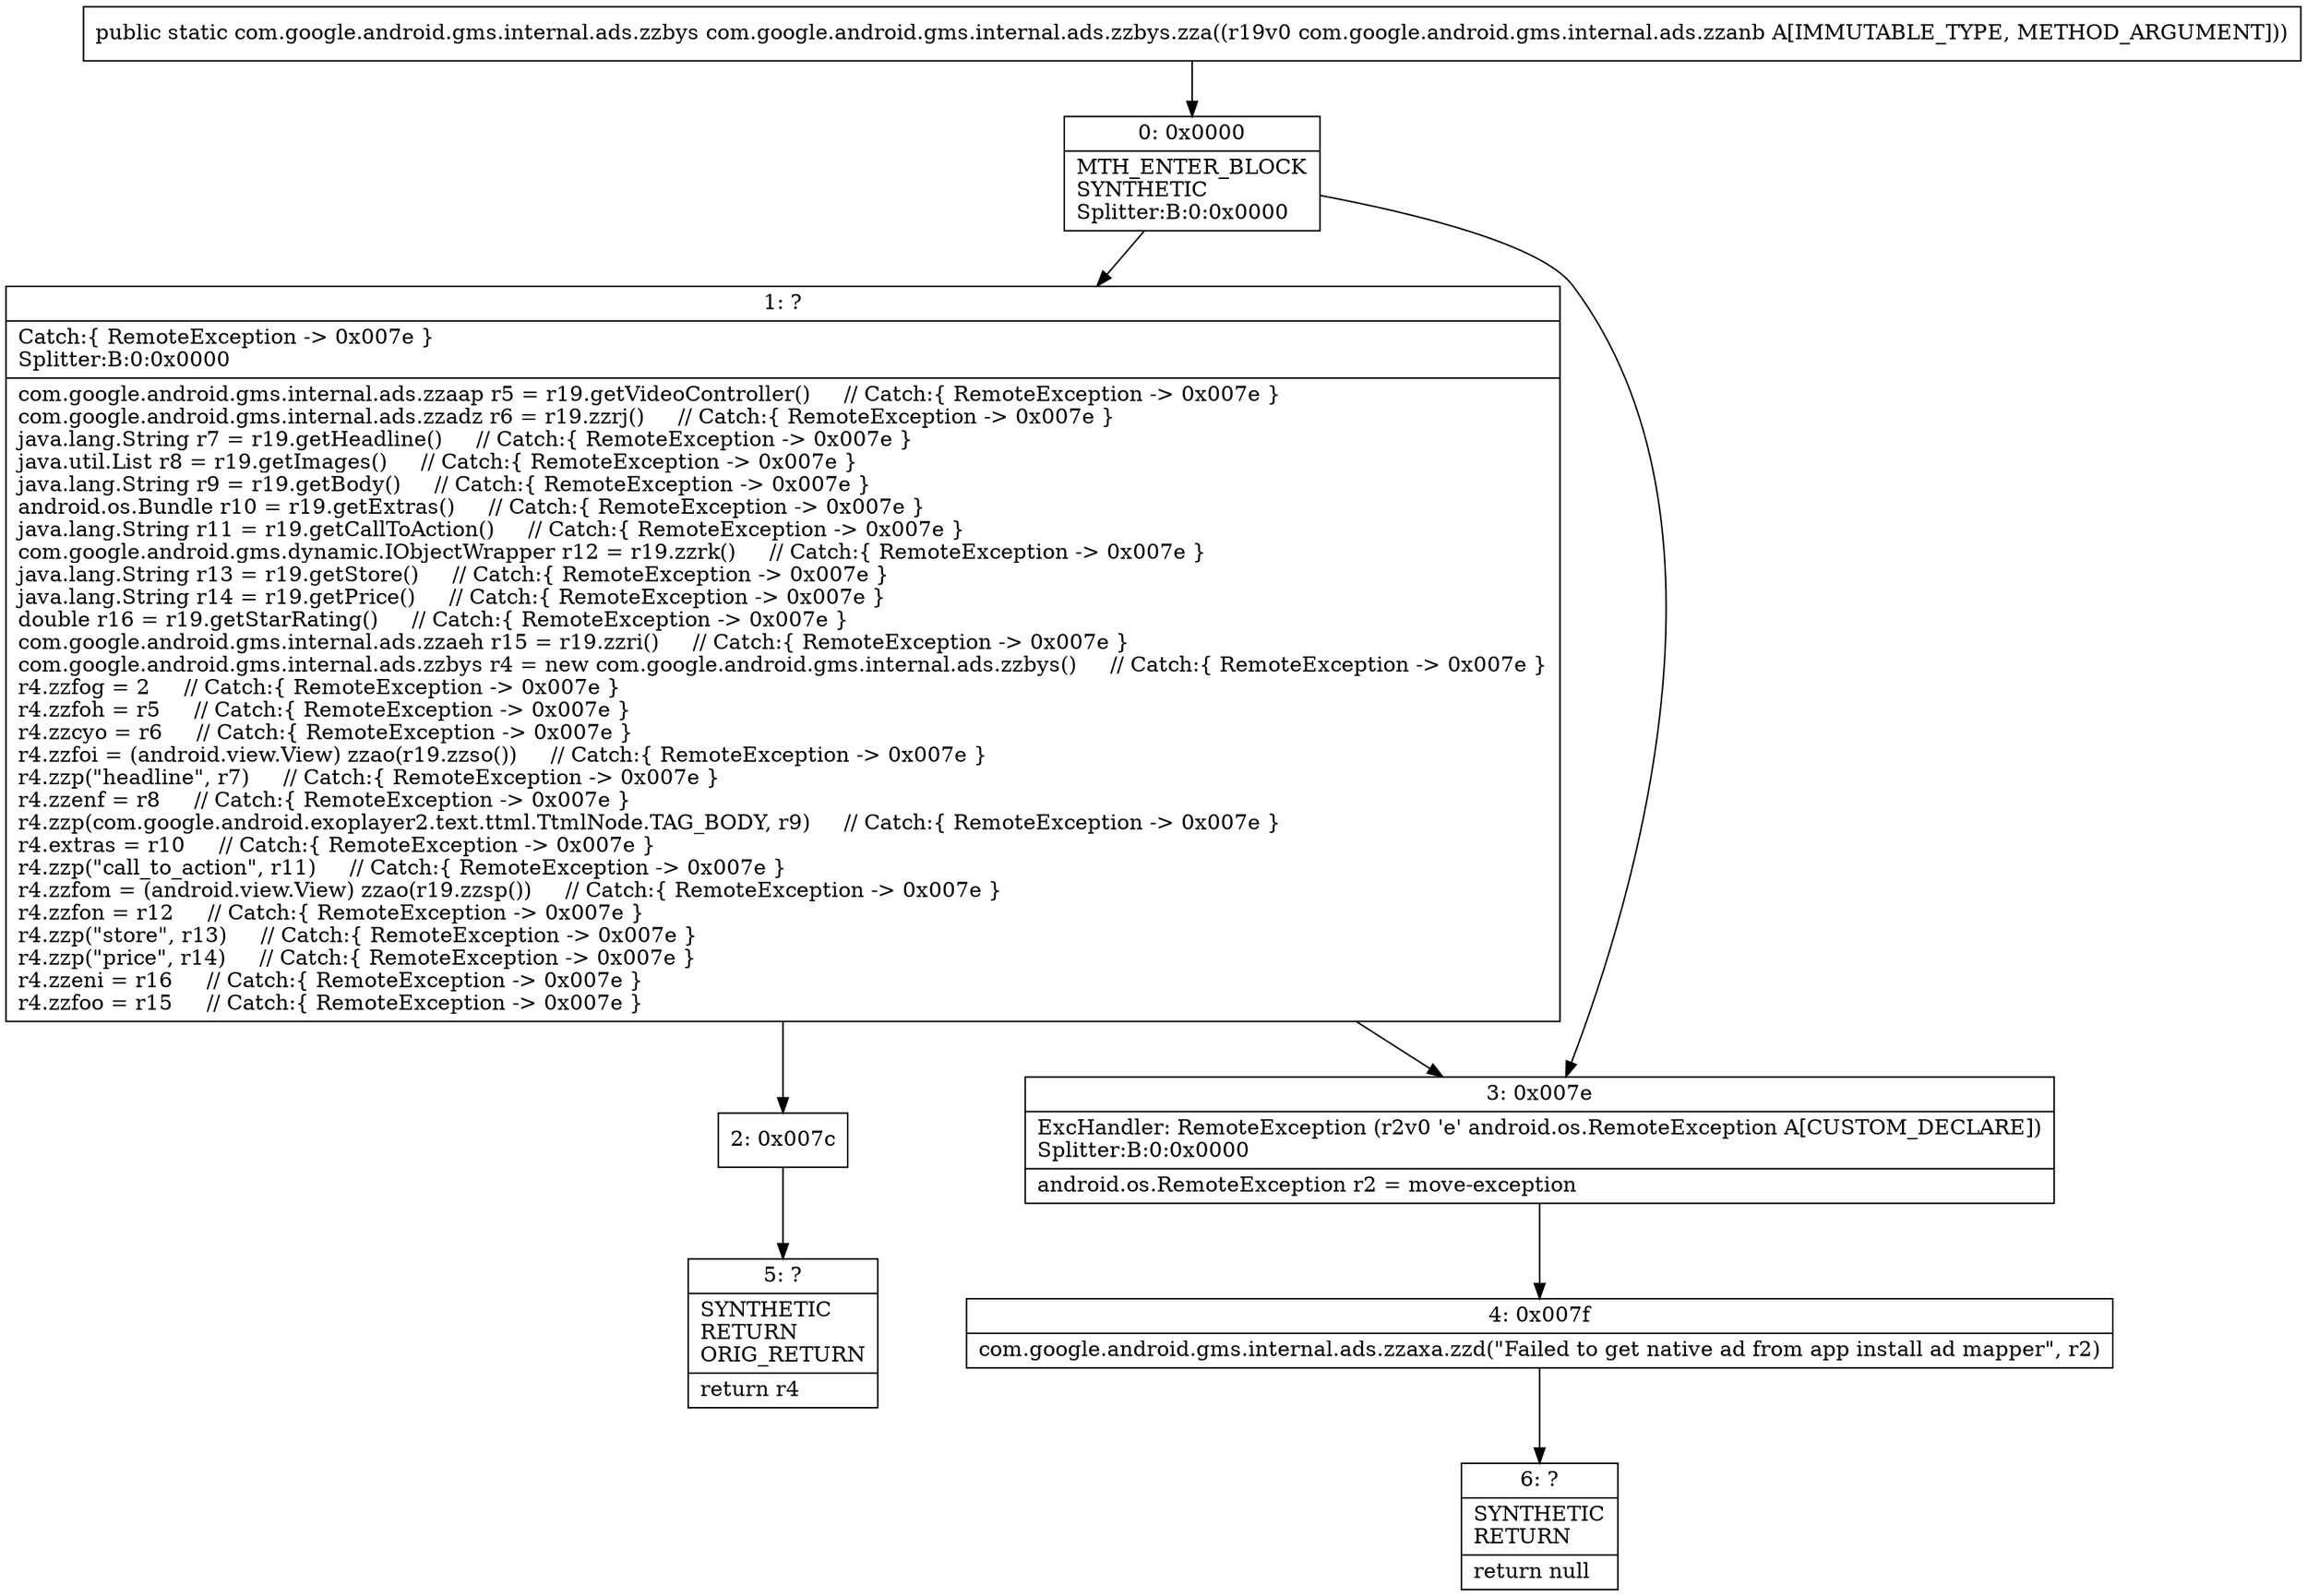 digraph "CFG forcom.google.android.gms.internal.ads.zzbys.zza(Lcom\/google\/android\/gms\/internal\/ads\/zzanb;)Lcom\/google\/android\/gms\/internal\/ads\/zzbys;" {
Node_0 [shape=record,label="{0\:\ 0x0000|MTH_ENTER_BLOCK\lSYNTHETIC\lSplitter:B:0:0x0000\l}"];
Node_1 [shape=record,label="{1\:\ ?|Catch:\{ RemoteException \-\> 0x007e \}\lSplitter:B:0:0x0000\l|com.google.android.gms.internal.ads.zzaap r5 = r19.getVideoController()     \/\/ Catch:\{ RemoteException \-\> 0x007e \}\lcom.google.android.gms.internal.ads.zzadz r6 = r19.zzrj()     \/\/ Catch:\{ RemoteException \-\> 0x007e \}\ljava.lang.String r7 = r19.getHeadline()     \/\/ Catch:\{ RemoteException \-\> 0x007e \}\ljava.util.List r8 = r19.getImages()     \/\/ Catch:\{ RemoteException \-\> 0x007e \}\ljava.lang.String r9 = r19.getBody()     \/\/ Catch:\{ RemoteException \-\> 0x007e \}\landroid.os.Bundle r10 = r19.getExtras()     \/\/ Catch:\{ RemoteException \-\> 0x007e \}\ljava.lang.String r11 = r19.getCallToAction()     \/\/ Catch:\{ RemoteException \-\> 0x007e \}\lcom.google.android.gms.dynamic.IObjectWrapper r12 = r19.zzrk()     \/\/ Catch:\{ RemoteException \-\> 0x007e \}\ljava.lang.String r13 = r19.getStore()     \/\/ Catch:\{ RemoteException \-\> 0x007e \}\ljava.lang.String r14 = r19.getPrice()     \/\/ Catch:\{ RemoteException \-\> 0x007e \}\ldouble r16 = r19.getStarRating()     \/\/ Catch:\{ RemoteException \-\> 0x007e \}\lcom.google.android.gms.internal.ads.zzaeh r15 = r19.zzri()     \/\/ Catch:\{ RemoteException \-\> 0x007e \}\lcom.google.android.gms.internal.ads.zzbys r4 = new com.google.android.gms.internal.ads.zzbys()     \/\/ Catch:\{ RemoteException \-\> 0x007e \}\lr4.zzfog = 2     \/\/ Catch:\{ RemoteException \-\> 0x007e \}\lr4.zzfoh = r5     \/\/ Catch:\{ RemoteException \-\> 0x007e \}\lr4.zzcyo = r6     \/\/ Catch:\{ RemoteException \-\> 0x007e \}\lr4.zzfoi = (android.view.View) zzao(r19.zzso())     \/\/ Catch:\{ RemoteException \-\> 0x007e \}\lr4.zzp(\"headline\", r7)     \/\/ Catch:\{ RemoteException \-\> 0x007e \}\lr4.zzenf = r8     \/\/ Catch:\{ RemoteException \-\> 0x007e \}\lr4.zzp(com.google.android.exoplayer2.text.ttml.TtmlNode.TAG_BODY, r9)     \/\/ Catch:\{ RemoteException \-\> 0x007e \}\lr4.extras = r10     \/\/ Catch:\{ RemoteException \-\> 0x007e \}\lr4.zzp(\"call_to_action\", r11)     \/\/ Catch:\{ RemoteException \-\> 0x007e \}\lr4.zzfom = (android.view.View) zzao(r19.zzsp())     \/\/ Catch:\{ RemoteException \-\> 0x007e \}\lr4.zzfon = r12     \/\/ Catch:\{ RemoteException \-\> 0x007e \}\lr4.zzp(\"store\", r13)     \/\/ Catch:\{ RemoteException \-\> 0x007e \}\lr4.zzp(\"price\", r14)     \/\/ Catch:\{ RemoteException \-\> 0x007e \}\lr4.zzeni = r16     \/\/ Catch:\{ RemoteException \-\> 0x007e \}\lr4.zzfoo = r15     \/\/ Catch:\{ RemoteException \-\> 0x007e \}\l}"];
Node_2 [shape=record,label="{2\:\ 0x007c}"];
Node_3 [shape=record,label="{3\:\ 0x007e|ExcHandler: RemoteException (r2v0 'e' android.os.RemoteException A[CUSTOM_DECLARE])\lSplitter:B:0:0x0000\l|android.os.RemoteException r2 = move\-exception\l}"];
Node_4 [shape=record,label="{4\:\ 0x007f|com.google.android.gms.internal.ads.zzaxa.zzd(\"Failed to get native ad from app install ad mapper\", r2)\l}"];
Node_5 [shape=record,label="{5\:\ ?|SYNTHETIC\lRETURN\lORIG_RETURN\l|return r4\l}"];
Node_6 [shape=record,label="{6\:\ ?|SYNTHETIC\lRETURN\l|return null\l}"];
MethodNode[shape=record,label="{public static com.google.android.gms.internal.ads.zzbys com.google.android.gms.internal.ads.zzbys.zza((r19v0 com.google.android.gms.internal.ads.zzanb A[IMMUTABLE_TYPE, METHOD_ARGUMENT])) }"];
MethodNode -> Node_0;
Node_0 -> Node_1;
Node_0 -> Node_3;
Node_1 -> Node_2;
Node_1 -> Node_3;
Node_2 -> Node_5;
Node_3 -> Node_4;
Node_4 -> Node_6;
}


